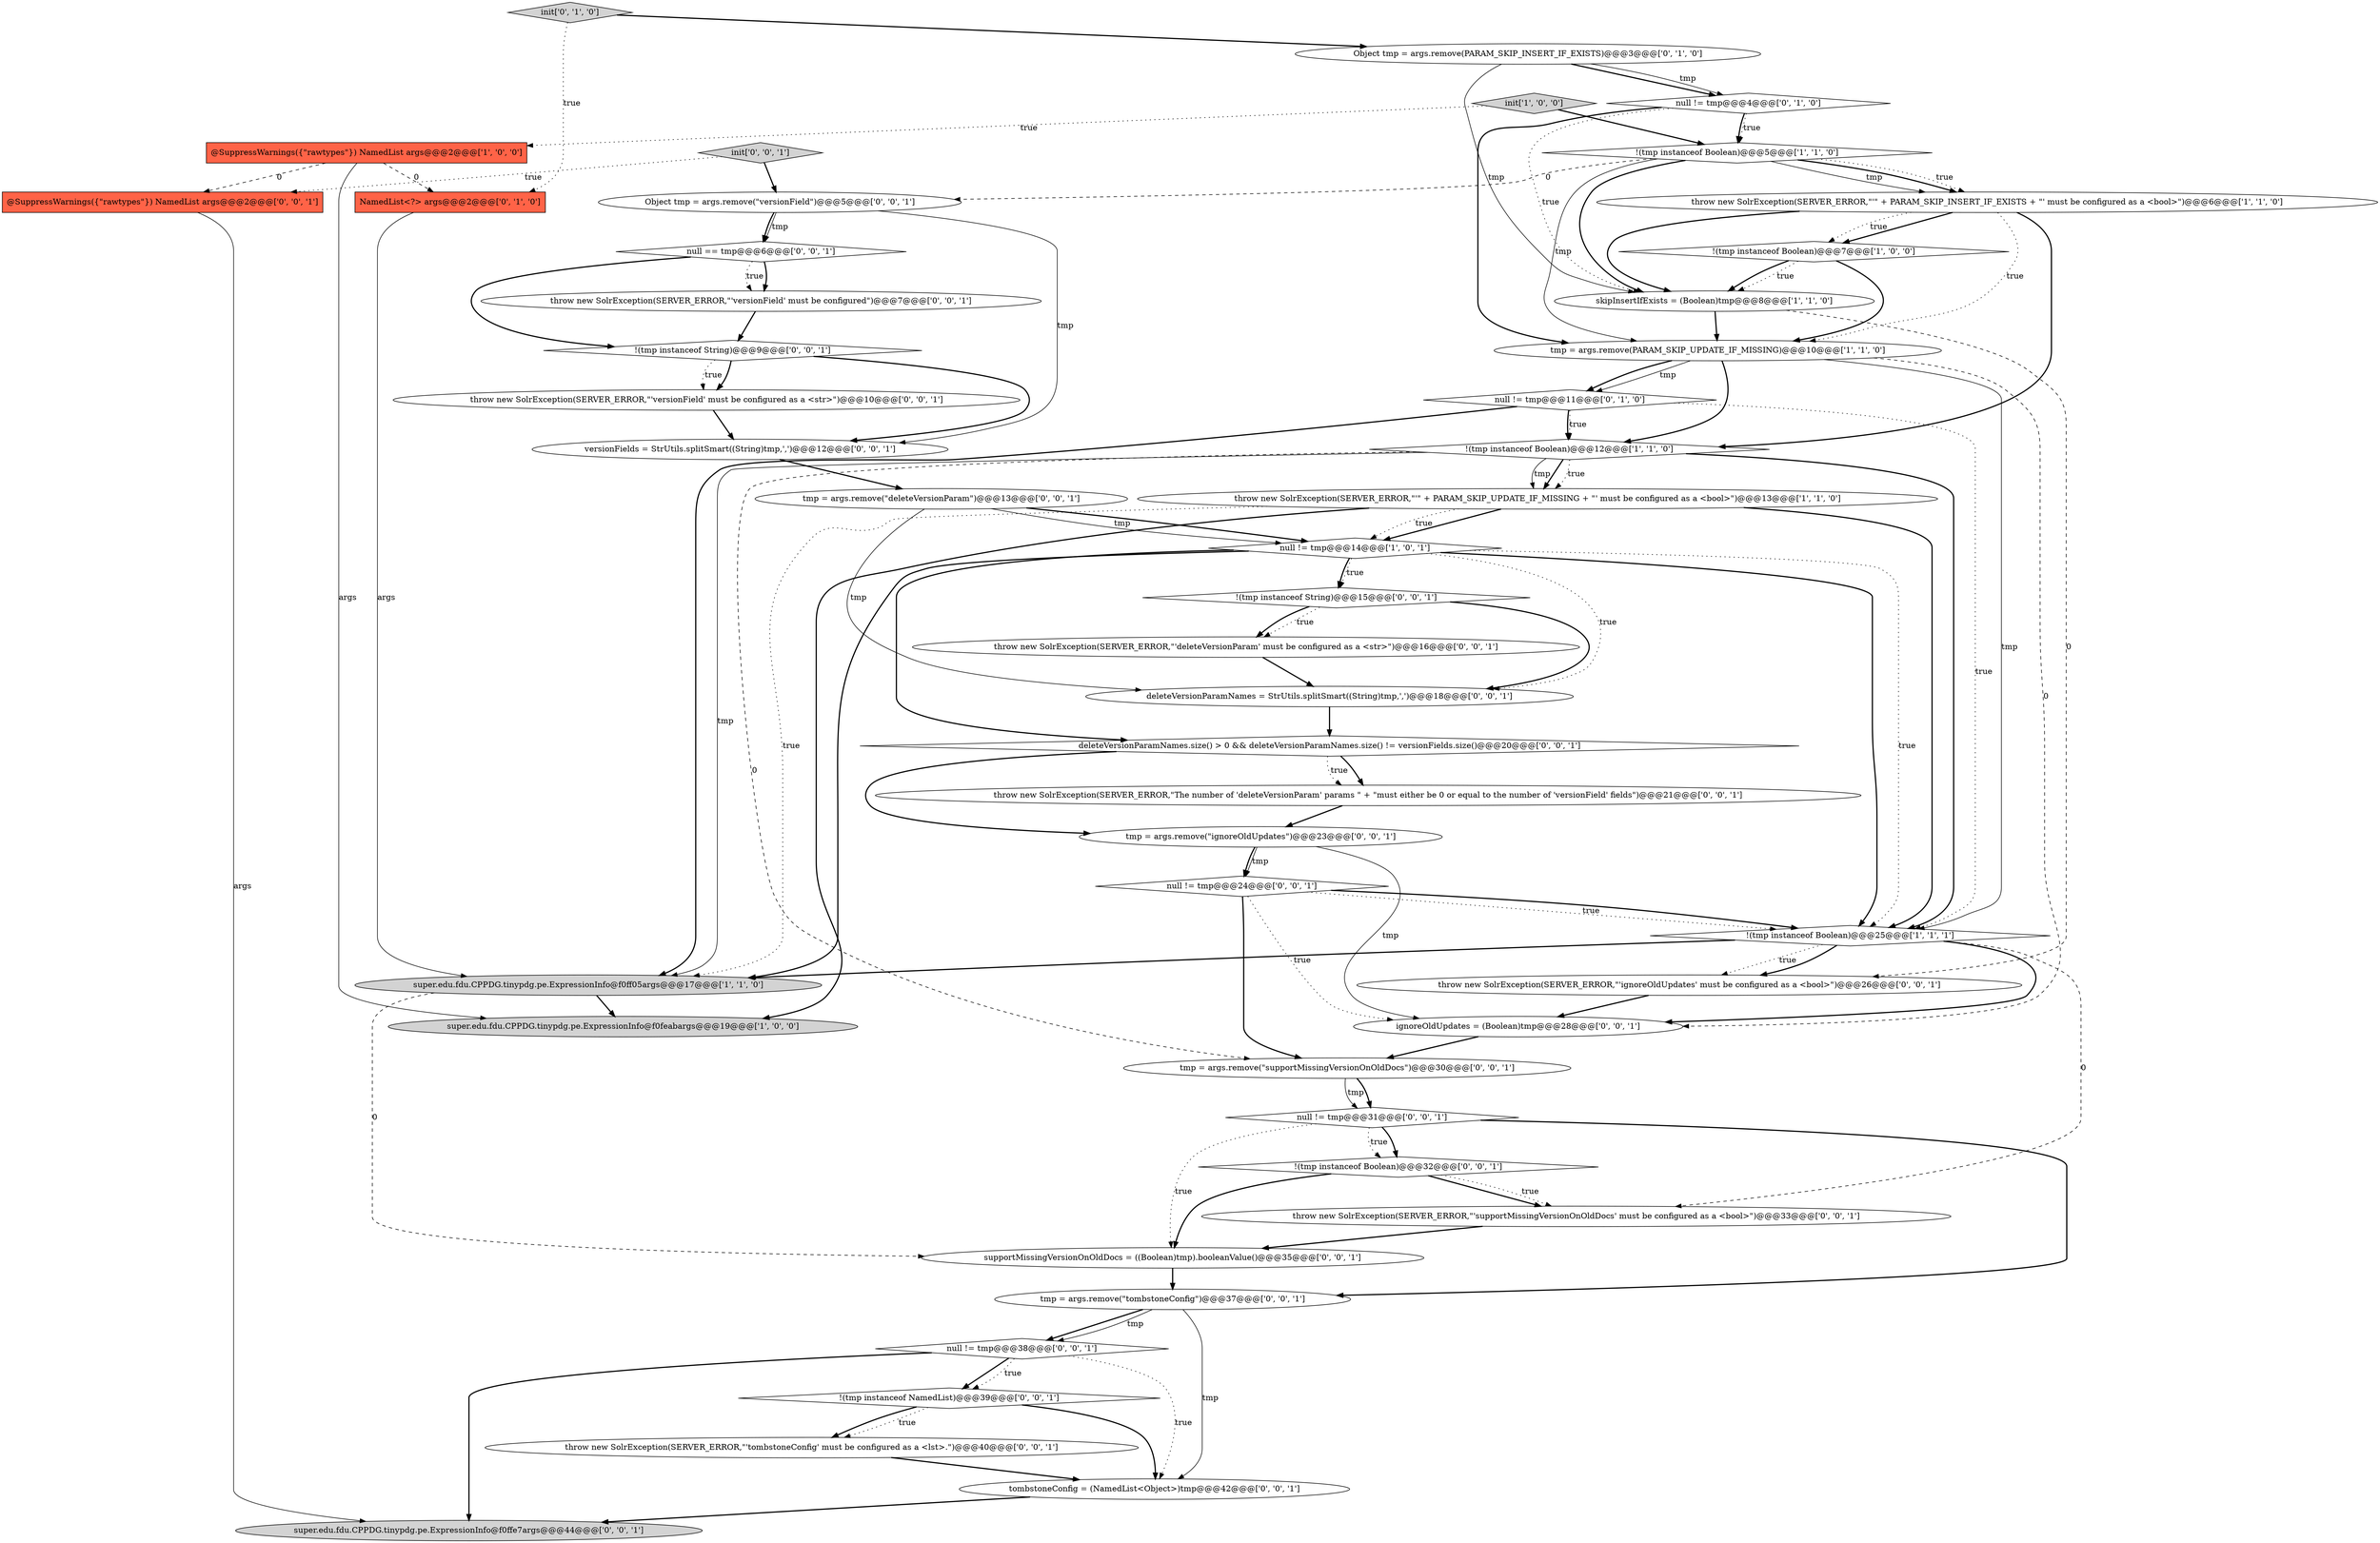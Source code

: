 digraph {
3 [style = filled, label = "@SuppressWarnings({\"rawtypes\"}) NamedList args@@@2@@@['1', '0', '0']", fillcolor = tomato, shape = box image = "AAA1AAABBB1BBB"];
35 [style = filled, label = "throw new SolrException(SERVER_ERROR,\"'ignoreOldUpdates' must be configured as a <bool>\")@@@26@@@['0', '0', '1']", fillcolor = white, shape = ellipse image = "AAA0AAABBB3BBB"];
32 [style = filled, label = "deleteVersionParamNames.size() > 0 && deleteVersionParamNames.size() != versionFields.size()@@@20@@@['0', '0', '1']", fillcolor = white, shape = diamond image = "AAA0AAABBB3BBB"];
7 [style = filled, label = "!(tmp instanceof Boolean)@@@12@@@['1', '1', '0']", fillcolor = white, shape = diamond image = "AAA0AAABBB1BBB"];
17 [style = filled, label = "Object tmp = args.remove(PARAM_SKIP_INSERT_IF_EXISTS)@@@3@@@['0', '1', '0']", fillcolor = white, shape = ellipse image = "AAA0AAABBB2BBB"];
46 [style = filled, label = "throw new SolrException(SERVER_ERROR,\"'supportMissingVersionOnOldDocs' must be configured as a <bool>\")@@@33@@@['0', '0', '1']", fillcolor = white, shape = ellipse image = "AAA0AAABBB3BBB"];
23 [style = filled, label = "throw new SolrException(SERVER_ERROR,\"'deleteVersionParam' must be configured as a <str>\")@@@16@@@['0', '0', '1']", fillcolor = white, shape = ellipse image = "AAA0AAABBB3BBB"];
18 [style = filled, label = "tmp = args.remove(\"tombstoneConfig\")@@@37@@@['0', '0', '1']", fillcolor = white, shape = ellipse image = "AAA0AAABBB3BBB"];
34 [style = filled, label = "tmp = args.remove(\"supportMissingVersionOnOldDocs\")@@@30@@@['0', '0', '1']", fillcolor = white, shape = ellipse image = "AAA0AAABBB3BBB"];
37 [style = filled, label = "init['0', '0', '1']", fillcolor = lightgray, shape = diamond image = "AAA0AAABBB3BBB"];
2 [style = filled, label = "init['1', '0', '0']", fillcolor = lightgray, shape = diamond image = "AAA0AAABBB1BBB"];
0 [style = filled, label = "null != tmp@@@14@@@['1', '0', '1']", fillcolor = white, shape = diamond image = "AAA0AAABBB1BBB"];
36 [style = filled, label = "!(tmp instanceof NamedList)@@@39@@@['0', '0', '1']", fillcolor = white, shape = diamond image = "AAA0AAABBB3BBB"];
33 [style = filled, label = "null != tmp@@@38@@@['0', '0', '1']", fillcolor = white, shape = diamond image = "AAA0AAABBB3BBB"];
45 [style = filled, label = "throw new SolrException(SERVER_ERROR,\"'versionField' must be configured as a <str>\")@@@10@@@['0', '0', '1']", fillcolor = white, shape = ellipse image = "AAA0AAABBB3BBB"];
22 [style = filled, label = "ignoreOldUpdates = (Boolean)tmp@@@28@@@['0', '0', '1']", fillcolor = white, shape = ellipse image = "AAA0AAABBB3BBB"];
11 [style = filled, label = "!(tmp instanceof Boolean)@@@25@@@['1', '1', '1']", fillcolor = white, shape = diamond image = "AAA0AAABBB1BBB"];
24 [style = filled, label = "versionFields = StrUtils.splitSmart((String)tmp,',')@@@12@@@['0', '0', '1']", fillcolor = white, shape = ellipse image = "AAA0AAABBB3BBB"];
29 [style = filled, label = "throw new SolrException(SERVER_ERROR,\"'tombstoneConfig' must be configured as a <lst>.\")@@@40@@@['0', '0', '1']", fillcolor = white, shape = ellipse image = "AAA0AAABBB3BBB"];
8 [style = filled, label = "super.edu.fdu.CPPDG.tinypdg.pe.ExpressionInfo@f0ff05args@@@17@@@['1', '1', '0']", fillcolor = lightgray, shape = ellipse image = "AAA0AAABBB1BBB"];
9 [style = filled, label = "super.edu.fdu.CPPDG.tinypdg.pe.ExpressionInfo@f0feabargs@@@19@@@['1', '0', '0']", fillcolor = lightgray, shape = ellipse image = "AAA0AAABBB1BBB"];
27 [style = filled, label = "@SuppressWarnings({\"rawtypes\"}) NamedList args@@@2@@@['0', '0', '1']", fillcolor = tomato, shape = box image = "AAA0AAABBB3BBB"];
39 [style = filled, label = "tombstoneConfig = (NamedList<Object>)tmp@@@42@@@['0', '0', '1']", fillcolor = white, shape = ellipse image = "AAA0AAABBB3BBB"];
40 [style = filled, label = "throw new SolrException(SERVER_ERROR,\"The number of 'deleteVersionParam' params \" + \"must either be 0 or equal to the number of 'versionField' fields\")@@@21@@@['0', '0', '1']", fillcolor = white, shape = ellipse image = "AAA0AAABBB3BBB"];
42 [style = filled, label = "throw new SolrException(SERVER_ERROR,\"'versionField' must be configured\")@@@7@@@['0', '0', '1']", fillcolor = white, shape = ellipse image = "AAA0AAABBB3BBB"];
14 [style = filled, label = "init['0', '1', '0']", fillcolor = lightgray, shape = diamond image = "AAA0AAABBB2BBB"];
28 [style = filled, label = "supportMissingVersionOnOldDocs = ((Boolean)tmp).booleanValue()@@@35@@@['0', '0', '1']", fillcolor = white, shape = ellipse image = "AAA0AAABBB3BBB"];
43 [style = filled, label = "tmp = args.remove(\"ignoreOldUpdates\")@@@23@@@['0', '0', '1']", fillcolor = white, shape = ellipse image = "AAA0AAABBB3BBB"];
5 [style = filled, label = "tmp = args.remove(PARAM_SKIP_UPDATE_IF_MISSING)@@@10@@@['1', '1', '0']", fillcolor = white, shape = ellipse image = "AAA0AAABBB1BBB"];
10 [style = filled, label = "throw new SolrException(SERVER_ERROR,\"'\" + PARAM_SKIP_UPDATE_IF_MISSING + \"' must be configured as a <bool>\")@@@13@@@['1', '1', '0']", fillcolor = white, shape = ellipse image = "AAA0AAABBB1BBB"];
41 [style = filled, label = "deleteVersionParamNames = StrUtils.splitSmart((String)tmp,',')@@@18@@@['0', '0', '1']", fillcolor = white, shape = ellipse image = "AAA0AAABBB3BBB"];
30 [style = filled, label = "!(tmp instanceof Boolean)@@@32@@@['0', '0', '1']", fillcolor = white, shape = diamond image = "AAA0AAABBB3BBB"];
6 [style = filled, label = "!(tmp instanceof Boolean)@@@5@@@['1', '1', '0']", fillcolor = white, shape = diamond image = "AAA0AAABBB1BBB"];
15 [style = filled, label = "NamedList<?> args@@@2@@@['0', '1', '0']", fillcolor = tomato, shape = box image = "AAA1AAABBB2BBB"];
26 [style = filled, label = "Object tmp = args.remove(\"versionField\")@@@5@@@['0', '0', '1']", fillcolor = white, shape = ellipse image = "AAA0AAABBB3BBB"];
20 [style = filled, label = "!(tmp instanceof String)@@@9@@@['0', '0', '1']", fillcolor = white, shape = diamond image = "AAA0AAABBB3BBB"];
12 [style = filled, label = "!(tmp instanceof Boolean)@@@7@@@['1', '0', '0']", fillcolor = white, shape = diamond image = "AAA0AAABBB1BBB"];
25 [style = filled, label = "super.edu.fdu.CPPDG.tinypdg.pe.ExpressionInfo@f0ffe7args@@@44@@@['0', '0', '1']", fillcolor = lightgray, shape = ellipse image = "AAA0AAABBB3BBB"];
31 [style = filled, label = "null != tmp@@@24@@@['0', '0', '1']", fillcolor = white, shape = diamond image = "AAA0AAABBB3BBB"];
38 [style = filled, label = "null != tmp@@@31@@@['0', '0', '1']", fillcolor = white, shape = diamond image = "AAA0AAABBB3BBB"];
44 [style = filled, label = "tmp = args.remove(\"deleteVersionParam\")@@@13@@@['0', '0', '1']", fillcolor = white, shape = ellipse image = "AAA0AAABBB3BBB"];
19 [style = filled, label = "null == tmp@@@6@@@['0', '0', '1']", fillcolor = white, shape = diamond image = "AAA0AAABBB3BBB"];
13 [style = filled, label = "null != tmp@@@11@@@['0', '1', '0']", fillcolor = white, shape = diamond image = "AAA0AAABBB2BBB"];
21 [style = filled, label = "!(tmp instanceof String)@@@15@@@['0', '0', '1']", fillcolor = white, shape = diamond image = "AAA0AAABBB3BBB"];
1 [style = filled, label = "skipInsertIfExists = (Boolean)tmp@@@8@@@['1', '1', '0']", fillcolor = white, shape = ellipse image = "AAA0AAABBB1BBB"];
4 [style = filled, label = "throw new SolrException(SERVER_ERROR,\"'\" + PARAM_SKIP_INSERT_IF_EXISTS + \"' must be configured as a <bool>\")@@@6@@@['1', '1', '0']", fillcolor = white, shape = ellipse image = "AAA0AAABBB1BBB"];
16 [style = filled, label = "null != tmp@@@4@@@['0', '1', '0']", fillcolor = white, shape = diamond image = "AAA0AAABBB2BBB"];
1->5 [style = bold, label=""];
10->8 [style = dotted, label="true"];
12->5 [style = bold, label=""];
2->6 [style = bold, label=""];
36->29 [style = bold, label=""];
14->17 [style = bold, label=""];
27->25 [style = solid, label="args"];
45->24 [style = bold, label=""];
34->38 [style = solid, label="tmp"];
15->8 [style = solid, label="args"];
38->30 [style = bold, label=""];
30->28 [style = bold, label=""];
0->21 [style = dotted, label="true"];
33->25 [style = bold, label=""];
6->26 [style = dashed, label="0"];
30->46 [style = bold, label=""];
21->23 [style = dotted, label="true"];
30->46 [style = dotted, label="true"];
0->8 [style = bold, label=""];
11->46 [style = dashed, label="0"];
0->11 [style = dotted, label="true"];
20->45 [style = bold, label=""];
7->34 [style = dashed, label="0"];
17->16 [style = bold, label=""];
10->11 [style = bold, label=""];
2->3 [style = dotted, label="true"];
19->42 [style = bold, label=""];
31->22 [style = dotted, label="true"];
7->11 [style = bold, label=""];
41->32 [style = bold, label=""];
28->18 [style = bold, label=""];
7->10 [style = dotted, label="true"];
37->26 [style = bold, label=""];
29->39 [style = bold, label=""];
16->6 [style = bold, label=""];
19->20 [style = bold, label=""];
24->44 [style = bold, label=""];
21->41 [style = bold, label=""];
6->4 [style = solid, label="tmp"];
11->35 [style = dotted, label="true"];
0->21 [style = bold, label=""];
13->7 [style = dotted, label="true"];
31->11 [style = dotted, label="true"];
8->28 [style = dashed, label="0"];
12->1 [style = bold, label=""];
31->11 [style = bold, label=""];
6->4 [style = bold, label=""];
38->18 [style = bold, label=""];
44->0 [style = solid, label="tmp"];
16->1 [style = dotted, label="true"];
38->28 [style = dotted, label="true"];
33->36 [style = bold, label=""];
10->0 [style = bold, label=""];
3->15 [style = dashed, label="0"];
5->7 [style = bold, label=""];
11->8 [style = bold, label=""];
5->13 [style = solid, label="tmp"];
10->0 [style = dotted, label="true"];
18->39 [style = solid, label="tmp"];
39->25 [style = bold, label=""];
34->38 [style = bold, label=""];
36->29 [style = dotted, label="true"];
0->41 [style = dotted, label="true"];
26->24 [style = solid, label="tmp"];
43->22 [style = solid, label="tmp"];
21->23 [style = bold, label=""];
33->39 [style = dotted, label="true"];
4->5 [style = dotted, label="true"];
3->9 [style = solid, label="args"];
1->35 [style = dashed, label="0"];
46->28 [style = bold, label=""];
3->27 [style = dashed, label="0"];
18->33 [style = bold, label=""];
0->11 [style = bold, label=""];
17->1 [style = solid, label="tmp"];
23->41 [style = bold, label=""];
26->19 [style = bold, label=""];
19->42 [style = dotted, label="true"];
18->33 [style = solid, label="tmp"];
7->10 [style = solid, label="tmp"];
4->7 [style = bold, label=""];
36->39 [style = bold, label=""];
31->34 [style = bold, label=""];
38->30 [style = dotted, label="true"];
6->1 [style = bold, label=""];
5->13 [style = bold, label=""];
32->40 [style = bold, label=""];
11->22 [style = bold, label=""];
16->5 [style = bold, label=""];
4->12 [style = bold, label=""];
13->11 [style = dotted, label="true"];
43->31 [style = solid, label="tmp"];
10->9 [style = bold, label=""];
4->1 [style = bold, label=""];
40->43 [style = bold, label=""];
0->32 [style = bold, label=""];
4->12 [style = dotted, label="true"];
26->19 [style = solid, label="tmp"];
37->27 [style = dotted, label="true"];
6->5 [style = solid, label="tmp"];
43->31 [style = bold, label=""];
7->8 [style = solid, label="tmp"];
5->22 [style = dashed, label="0"];
7->10 [style = bold, label=""];
35->22 [style = bold, label=""];
42->20 [style = bold, label=""];
12->1 [style = dotted, label="true"];
44->41 [style = solid, label="tmp"];
32->43 [style = bold, label=""];
32->40 [style = dotted, label="true"];
20->45 [style = dotted, label="true"];
11->35 [style = bold, label=""];
33->36 [style = dotted, label="true"];
14->15 [style = dotted, label="true"];
6->4 [style = dotted, label="true"];
5->11 [style = solid, label="tmp"];
13->7 [style = bold, label=""];
22->34 [style = bold, label=""];
8->9 [style = bold, label=""];
13->8 [style = bold, label=""];
20->24 [style = bold, label=""];
16->6 [style = dotted, label="true"];
44->0 [style = bold, label=""];
17->16 [style = solid, label="tmp"];
}
